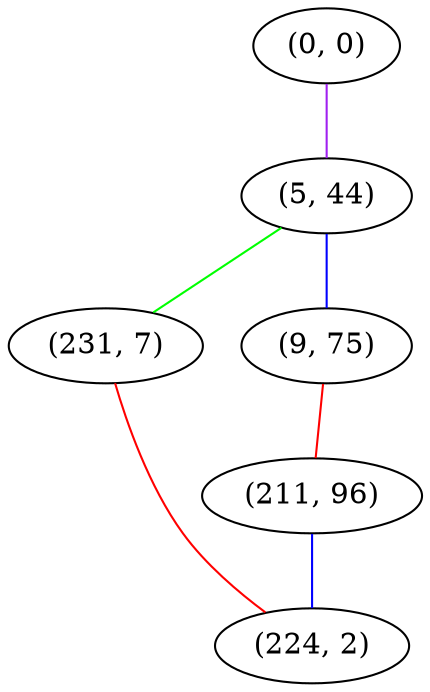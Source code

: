 graph "" {
"(0, 0)";
"(5, 44)";
"(231, 7)";
"(9, 75)";
"(211, 96)";
"(224, 2)";
"(0, 0)" -- "(5, 44)"  [color=purple, key=0, weight=4];
"(5, 44)" -- "(231, 7)"  [color=green, key=0, weight=2];
"(5, 44)" -- "(9, 75)"  [color=blue, key=0, weight=3];
"(231, 7)" -- "(224, 2)"  [color=red, key=0, weight=1];
"(9, 75)" -- "(211, 96)"  [color=red, key=0, weight=1];
"(211, 96)" -- "(224, 2)"  [color=blue, key=0, weight=3];
}
